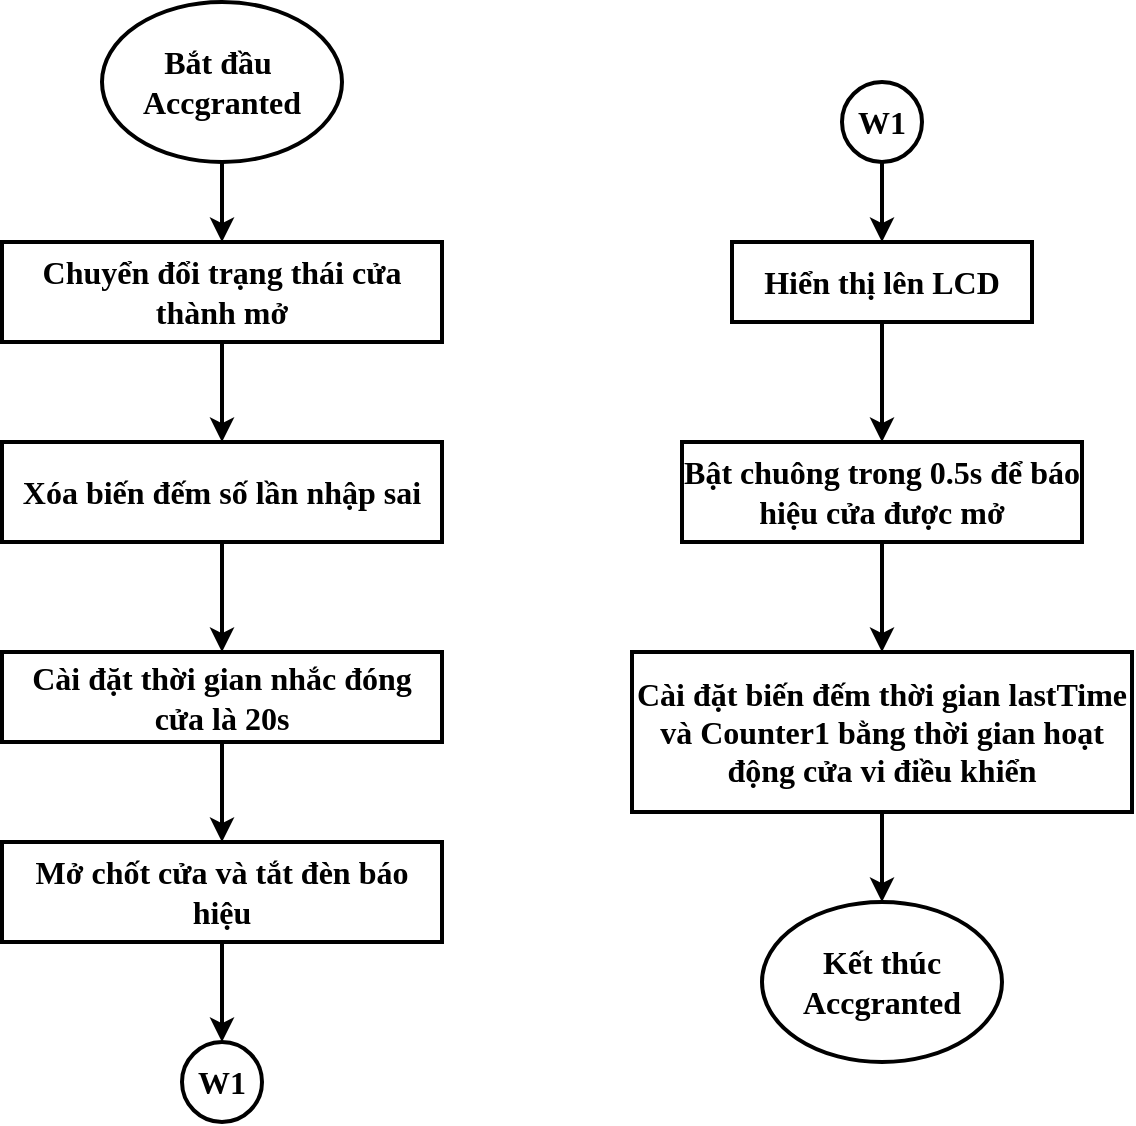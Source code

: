 <mxfile version="21.1.2" type="device" pages="6">
  <diagram name="AccessGrant" id="mqKy1yMQyEjLKMOrxSbs">
    <mxGraphModel dx="1036" dy="606" grid="1" gridSize="10" guides="1" tooltips="1" connect="1" arrows="1" fold="1" page="1" pageScale="1" pageWidth="850" pageHeight="1100" math="0" shadow="0">
      <root>
        <mxCell id="0" />
        <mxCell id="1" parent="0" />
        <mxCell id="lAgY4NZdl89zAqGQFvKA-11" value="" style="edgeStyle=orthogonalEdgeStyle;rounded=0;orthogonalLoop=1;jettySize=auto;html=1;strokeWidth=2;fontStyle=1;fontFamily=Times New Roman;fontSize=16;align=center;" parent="1" source="lAgY4NZdl89zAqGQFvKA-2" target="lAgY4NZdl89zAqGQFvKA-3" edge="1">
          <mxGeometry relative="1" as="geometry" />
        </mxCell>
        <mxCell id="lAgY4NZdl89zAqGQFvKA-2" value="Bắt đầu&amp;nbsp;&lt;br style=&quot;font-size: 16px;&quot;&gt;Accgranted" style="ellipse;whiteSpace=wrap;html=1;strokeWidth=2;fontStyle=1;fontFamily=Times New Roman;fontSize=16;align=center;" parent="1" vertex="1">
          <mxGeometry x="460" y="60" width="120" height="80" as="geometry" />
        </mxCell>
        <mxCell id="lAgY4NZdl89zAqGQFvKA-12" value="" style="edgeStyle=orthogonalEdgeStyle;rounded=0;orthogonalLoop=1;jettySize=auto;html=1;strokeWidth=2;fontStyle=1;fontFamily=Times New Roman;fontSize=16;align=center;" parent="1" source="lAgY4NZdl89zAqGQFvKA-3" target="lAgY4NZdl89zAqGQFvKA-4" edge="1">
          <mxGeometry relative="1" as="geometry" />
        </mxCell>
        <mxCell id="lAgY4NZdl89zAqGQFvKA-3" value="&lt;div style=&quot;font-size: 16px;&quot;&gt;&lt;span style=&quot;background-color: initial; font-size: 16px;&quot;&gt;Chuyển đổi trạng thái cửa thành mở&lt;/span&gt;&lt;/div&gt;" style="rounded=0;whiteSpace=wrap;html=1;strokeWidth=2;fontStyle=1;fontFamily=Times New Roman;fontSize=16;align=center;" parent="1" vertex="1">
          <mxGeometry x="410" y="180" width="220" height="50" as="geometry" />
        </mxCell>
        <mxCell id="lAgY4NZdl89zAqGQFvKA-13" value="" style="edgeStyle=orthogonalEdgeStyle;rounded=0;orthogonalLoop=1;jettySize=auto;html=1;strokeWidth=2;fontStyle=1;fontFamily=Times New Roman;fontSize=16;align=center;" parent="1" source="lAgY4NZdl89zAqGQFvKA-4" target="lAgY4NZdl89zAqGQFvKA-5" edge="1">
          <mxGeometry relative="1" as="geometry" />
        </mxCell>
        <mxCell id="lAgY4NZdl89zAqGQFvKA-4" value="Xóa biến đếm số lần nhập sai" style="rounded=0;whiteSpace=wrap;html=1;strokeWidth=2;fontStyle=1;fontFamily=Times New Roman;fontSize=16;align=center;" parent="1" vertex="1">
          <mxGeometry x="410" y="280" width="220" height="50" as="geometry" />
        </mxCell>
        <mxCell id="lAgY4NZdl89zAqGQFvKA-14" value="" style="edgeStyle=orthogonalEdgeStyle;rounded=0;orthogonalLoop=1;jettySize=auto;html=1;strokeWidth=2;fontStyle=1;fontFamily=Times New Roman;fontSize=16;align=center;" parent="1" source="lAgY4NZdl89zAqGQFvKA-5" target="lAgY4NZdl89zAqGQFvKA-6" edge="1">
          <mxGeometry relative="1" as="geometry" />
        </mxCell>
        <mxCell id="lAgY4NZdl89zAqGQFvKA-5" value="Cài đặt thời gian nhắc đóng cửa là 20s" style="rounded=0;whiteSpace=wrap;html=1;strokeWidth=2;fontStyle=1;fontFamily=Times New Roman;fontSize=16;align=center;" parent="1" vertex="1">
          <mxGeometry x="410" y="385" width="220" height="45" as="geometry" />
        </mxCell>
        <mxCell id="lAgY4NZdl89zAqGQFvKA-15" style="edgeStyle=orthogonalEdgeStyle;rounded=0;orthogonalLoop=1;jettySize=auto;html=1;exitX=0.5;exitY=1;exitDx=0;exitDy=0;strokeWidth=2;fontStyle=1;fontFamily=Times New Roman;fontSize=16;align=center;" parent="1" source="lAgY4NZdl89zAqGQFvKA-6" edge="1">
          <mxGeometry relative="1" as="geometry">
            <mxPoint x="520" y="580" as="targetPoint" />
          </mxGeometry>
        </mxCell>
        <mxCell id="lAgY4NZdl89zAqGQFvKA-6" value="Mở chốt cửa và tắt đèn báo hiệu" style="rounded=0;whiteSpace=wrap;html=1;strokeWidth=2;fontStyle=1;fontFamily=Times New Roman;fontSize=16;align=center;" parent="1" vertex="1">
          <mxGeometry x="410" y="480" width="220" height="50" as="geometry" />
        </mxCell>
        <mxCell id="lAgY4NZdl89zAqGQFvKA-16" value="" style="edgeStyle=orthogonalEdgeStyle;rounded=0;orthogonalLoop=1;jettySize=auto;html=1;strokeWidth=2;fontStyle=1;fontFamily=Times New Roman;fontSize=16;align=center;" parent="1" source="lAgY4NZdl89zAqGQFvKA-7" target="lAgY4NZdl89zAqGQFvKA-8" edge="1">
          <mxGeometry relative="1" as="geometry" />
        </mxCell>
        <mxCell id="lAgY4NZdl89zAqGQFvKA-7" value="Hiển thị lên LCD" style="rounded=0;whiteSpace=wrap;html=1;strokeWidth=2;fontStyle=1;fontFamily=Times New Roman;fontSize=16;align=center;" parent="1" vertex="1">
          <mxGeometry x="775" y="180" width="150" height="40" as="geometry" />
        </mxCell>
        <mxCell id="lAgY4NZdl89zAqGQFvKA-17" value="" style="edgeStyle=orthogonalEdgeStyle;rounded=0;orthogonalLoop=1;jettySize=auto;html=1;strokeWidth=2;fontStyle=1;fontFamily=Times New Roman;fontSize=16;align=center;" parent="1" source="lAgY4NZdl89zAqGQFvKA-8" target="lAgY4NZdl89zAqGQFvKA-9" edge="1">
          <mxGeometry relative="1" as="geometry" />
        </mxCell>
        <mxCell id="lAgY4NZdl89zAqGQFvKA-8" value="Bật chuông trong 0.5s để báo hiệu cửa được mở" style="rounded=0;whiteSpace=wrap;html=1;strokeWidth=2;fontStyle=1;fontFamily=Times New Roman;fontSize=16;align=center;" parent="1" vertex="1">
          <mxGeometry x="750" y="280" width="200" height="50" as="geometry" />
        </mxCell>
        <mxCell id="lAgY4NZdl89zAqGQFvKA-18" value="" style="edgeStyle=orthogonalEdgeStyle;rounded=0;orthogonalLoop=1;jettySize=auto;html=1;strokeWidth=2;fontStyle=1;fontFamily=Times New Roman;fontSize=16;align=center;" parent="1" source="lAgY4NZdl89zAqGQFvKA-9" target="lAgY4NZdl89zAqGQFvKA-10" edge="1">
          <mxGeometry relative="1" as="geometry" />
        </mxCell>
        <mxCell id="lAgY4NZdl89zAqGQFvKA-9" value="Cài đặt biến đếm thời gian lastTime và Counter1 bằng thời gian hoạt động cửa vi điều khiển" style="rounded=0;whiteSpace=wrap;html=1;strokeWidth=2;fontStyle=1;fontFamily=Times New Roman;fontSize=16;align=center;" parent="1" vertex="1">
          <mxGeometry x="725" y="385" width="250" height="80" as="geometry" />
        </mxCell>
        <mxCell id="lAgY4NZdl89zAqGQFvKA-10" value="Kết thúc&lt;br style=&quot;font-size: 16px;&quot;&gt;Accgranted" style="ellipse;whiteSpace=wrap;html=1;strokeWidth=2;fontStyle=1;fontFamily=Times New Roman;fontSize=16;align=center;" parent="1" vertex="1">
          <mxGeometry x="790" y="510" width="120" height="80" as="geometry" />
        </mxCell>
        <mxCell id="lAgY4NZdl89zAqGQFvKA-20" value="W1" style="ellipse;whiteSpace=wrap;html=1;aspect=fixed;strokeWidth=2;fontStyle=1;fontFamily=Times New Roman;fontSize=16;align=center;" parent="1" vertex="1">
          <mxGeometry x="500" y="580" width="40" height="40" as="geometry" />
        </mxCell>
        <mxCell id="lAgY4NZdl89zAqGQFvKA-22" value="" style="edgeStyle=orthogonalEdgeStyle;rounded=0;orthogonalLoop=1;jettySize=auto;html=1;strokeWidth=2;fontStyle=1;fontFamily=Times New Roman;fontSize=16;align=center;" parent="1" source="lAgY4NZdl89zAqGQFvKA-21" target="lAgY4NZdl89zAqGQFvKA-7" edge="1">
          <mxGeometry relative="1" as="geometry" />
        </mxCell>
        <mxCell id="lAgY4NZdl89zAqGQFvKA-21" value="W1" style="ellipse;whiteSpace=wrap;html=1;aspect=fixed;strokeWidth=2;fontStyle=1;fontFamily=Times New Roman;fontSize=16;align=center;" parent="1" vertex="1">
          <mxGeometry x="830" y="100" width="40" height="40" as="geometry" />
        </mxCell>
      </root>
    </mxGraphModel>
  </diagram>
  <diagram id="d-_DGoGUjPLqJ_bhWs_G" name="AccessDeny">
    <mxGraphModel dx="1036" dy="606" grid="1" gridSize="10" guides="1" tooltips="1" connect="1" arrows="1" fold="1" page="1" pageScale="1" pageWidth="850" pageHeight="1100" math="0" shadow="0">
      <root>
        <mxCell id="0" />
        <mxCell id="1" parent="0" />
        <mxCell id="irNOe22guayTytBsnzFe-1" value="" style="edgeStyle=orthogonalEdgeStyle;rounded=0;orthogonalLoop=1;jettySize=auto;html=1;strokeWidth=2;fontStyle=1;fontFamily=Times New Roman;fontSize=16;align=center;" parent="1" source="irNOe22guayTytBsnzFe-2" target="irNOe22guayTytBsnzFe-4" edge="1">
          <mxGeometry relative="1" as="geometry" />
        </mxCell>
        <mxCell id="irNOe22guayTytBsnzFe-2" value="Bắt đầu&amp;nbsp;&lt;br style=&quot;font-size: 16px;&quot;&gt;Accdenied" style="ellipse;whiteSpace=wrap;html=1;strokeWidth=2;fontStyle=1;fontFamily=Times New Roman;fontSize=16;align=center;" parent="1" vertex="1">
          <mxGeometry x="460" y="60" width="120" height="80" as="geometry" />
        </mxCell>
        <mxCell id="irNOe22guayTytBsnzFe-3" value="" style="edgeStyle=orthogonalEdgeStyle;rounded=0;orthogonalLoop=1;jettySize=auto;html=1;strokeWidth=2;fontStyle=1;fontFamily=Times New Roman;fontSize=16;align=center;" parent="1" source="irNOe22guayTytBsnzFe-4" target="irNOe22guayTytBsnzFe-6" edge="1">
          <mxGeometry relative="1" as="geometry" />
        </mxCell>
        <mxCell id="irNOe22guayTytBsnzFe-4" value="&lt;div style=&quot;font-size: 16px;&quot;&gt;&lt;span style=&quot;background-color: initial; font-size: 16px;&quot;&gt;Tăng biến đếm số lần nhập sai&lt;/span&gt;&lt;/div&gt;" style="rounded=0;whiteSpace=wrap;html=1;strokeWidth=2;fontStyle=1;fontFamily=Times New Roman;fontSize=16;align=center;" parent="1" vertex="1">
          <mxGeometry x="410" y="180" width="220" height="50" as="geometry" />
        </mxCell>
        <mxCell id="irNOe22guayTytBsnzFe-5" value="" style="edgeStyle=orthogonalEdgeStyle;rounded=0;orthogonalLoop=1;jettySize=auto;html=1;strokeWidth=2;fontStyle=1;fontFamily=Times New Roman;fontSize=16;align=center;" parent="1" source="irNOe22guayTytBsnzFe-6" target="irNOe22guayTytBsnzFe-8" edge="1">
          <mxGeometry relative="1" as="geometry" />
        </mxCell>
        <mxCell id="irNOe22guayTytBsnzFe-6" value="Hiển thị lên LCD trạng thái &quot;nhập sai&quot;" style="rounded=0;whiteSpace=wrap;html=1;strokeWidth=2;fontStyle=1;fontFamily=Times New Roman;fontSize=16;align=center;" parent="1" vertex="1">
          <mxGeometry x="410" y="280" width="220" height="50" as="geometry" />
        </mxCell>
        <mxCell id="irNOe22guayTytBsnzFe-7" value="" style="edgeStyle=orthogonalEdgeStyle;rounded=0;orthogonalLoop=1;jettySize=auto;html=1;strokeWidth=2;fontStyle=1;fontFamily=Times New Roman;fontSize=16;align=center;" parent="1" source="irNOe22guayTytBsnzFe-8" edge="1">
          <mxGeometry relative="1" as="geometry">
            <mxPoint x="520" y="480" as="targetPoint" />
          </mxGeometry>
        </mxCell>
        <mxCell id="irNOe22guayTytBsnzFe-8" value="Bật chuông 2 lần, mỗi lần 0.5s và cách nhau 0.5s/lần" style="rounded=0;whiteSpace=wrap;html=1;strokeWidth=2;fontStyle=1;fontFamily=Times New Roman;fontSize=16;align=center;" parent="1" vertex="1">
          <mxGeometry x="410" y="385" width="220" height="45" as="geometry" />
        </mxCell>
        <mxCell id="irNOe22guayTytBsnzFe-24" value="" style="edgeStyle=orthogonalEdgeStyle;rounded=0;orthogonalLoop=1;jettySize=auto;html=1;fontFamily=Times New Roman;fontStyle=1;fontSize=16;strokeWidth=2;" parent="1" source="irNOe22guayTytBsnzFe-21" target="irNOe22guayTytBsnzFe-23" edge="1">
          <mxGeometry relative="1" as="geometry" />
        </mxCell>
        <mxCell id="irNOe22guayTytBsnzFe-27" style="edgeStyle=orthogonalEdgeStyle;rounded=0;orthogonalLoop=1;jettySize=auto;html=1;exitX=1;exitY=0.5;exitDx=0;exitDy=0;fontFamily=Times New Roman;fontStyle=1;fontSize=16;strokeWidth=2;" parent="1" source="irNOe22guayTytBsnzFe-21" edge="1">
          <mxGeometry relative="1" as="geometry">
            <mxPoint x="520" y="720" as="targetPoint" />
            <Array as="points">
              <mxPoint x="710" y="530" />
              <mxPoint x="710" y="720" />
            </Array>
          </mxGeometry>
        </mxCell>
        <mxCell id="irNOe22guayTytBsnzFe-21" value="Biến đếm số lần nhập sai bằng 7" style="rhombus;whiteSpace=wrap;html=1;fontFamily=Times New Roman;fontStyle=1;fontSize=16;strokeWidth=2;" parent="1" vertex="1">
          <mxGeometry x="415" y="480" width="210" height="100" as="geometry" />
        </mxCell>
        <mxCell id="irNOe22guayTytBsnzFe-26" value="" style="edgeStyle=orthogonalEdgeStyle;rounded=0;orthogonalLoop=1;jettySize=auto;html=1;fontFamily=Times New Roman;fontStyle=1;fontSize=16;strokeWidth=2;" parent="1" source="irNOe22guayTytBsnzFe-23" target="irNOe22guayTytBsnzFe-25" edge="1">
          <mxGeometry relative="1" as="geometry" />
        </mxCell>
        <mxCell id="irNOe22guayTytBsnzFe-23" value="Cài đặt biến đếm thời gian timeWP và timeBuzzer bằng thời gian hoạt động cửa vi điều khiển" style="rounded=0;whiteSpace=wrap;html=1;strokeWidth=2;fontStyle=1;fontFamily=Times New Roman;fontSize=16;align=center;" parent="1" vertex="1">
          <mxGeometry x="395" y="620" width="250" height="80" as="geometry" />
        </mxCell>
        <mxCell id="irNOe22guayTytBsnzFe-25" value="Kết thúc&amp;nbsp;&lt;br style=&quot;font-size: 16px;&quot;&gt;Accdenied" style="ellipse;whiteSpace=wrap;html=1;strokeWidth=2;fontStyle=1;fontFamily=Times New Roman;fontSize=16;align=center;" parent="1" vertex="1">
          <mxGeometry x="460" y="740" width="120" height="80" as="geometry" />
        </mxCell>
        <mxCell id="irNOe22guayTytBsnzFe-28" value="Sai" style="text;html=1;strokeColor=none;fillColor=none;align=center;verticalAlign=middle;whiteSpace=wrap;rounded=0;fontFamily=Times New Roman;fontStyle=1;fontSize=16;strokeWidth=2;" parent="1" vertex="1">
          <mxGeometry x="645" y="500" width="60" height="30" as="geometry" />
        </mxCell>
        <mxCell id="irNOe22guayTytBsnzFe-29" value="Đúng" style="text;html=1;strokeColor=none;fillColor=none;align=center;verticalAlign=middle;whiteSpace=wrap;rounded=0;fontFamily=Times New Roman;fontStyle=1;fontSize=16;strokeWidth=2;" parent="1" vertex="1">
          <mxGeometry x="530" y="580" width="60" height="30" as="geometry" />
        </mxCell>
      </root>
    </mxGraphModel>
  </diagram>
  <diagram id="SETSBOrs1YzIpb7bd1mu" name="CloseDoor">
    <mxGraphModel dx="1036" dy="606" grid="1" gridSize="10" guides="1" tooltips="1" connect="1" arrows="1" fold="1" page="1" pageScale="1" pageWidth="850" pageHeight="1100" math="0" shadow="0">
      <root>
        <mxCell id="0" />
        <mxCell id="1" parent="0" />
        <mxCell id="k5ePxlPoCrFwGS7I7qpD-1" value="" style="edgeStyle=orthogonalEdgeStyle;rounded=0;orthogonalLoop=1;jettySize=auto;html=1;strokeWidth=2;fontStyle=1;fontFamily=Times New Roman;fontSize=16;align=center;" parent="1" source="k5ePxlPoCrFwGS7I7qpD-2" target="k5ePxlPoCrFwGS7I7qpD-4" edge="1">
          <mxGeometry relative="1" as="geometry" />
        </mxCell>
        <mxCell id="k5ePxlPoCrFwGS7I7qpD-2" value="Bắt đầu&amp;nbsp;&lt;br style=&quot;font-size: 16px;&quot;&gt;Close_door" style="ellipse;whiteSpace=wrap;html=1;strokeWidth=2;fontStyle=1;fontFamily=Times New Roman;fontSize=16;align=center;" parent="1" vertex="1">
          <mxGeometry x="460" y="60" width="120" height="80" as="geometry" />
        </mxCell>
        <mxCell id="k5ePxlPoCrFwGS7I7qpD-3" value="" style="edgeStyle=orthogonalEdgeStyle;rounded=0;orthogonalLoop=1;jettySize=auto;html=1;strokeWidth=2;fontStyle=1;fontFamily=Times New Roman;fontSize=16;align=center;" parent="1" source="k5ePxlPoCrFwGS7I7qpD-4" target="k5ePxlPoCrFwGS7I7qpD-6" edge="1">
          <mxGeometry relative="1" as="geometry" />
        </mxCell>
        <mxCell id="k5ePxlPoCrFwGS7I7qpD-4" value="&lt;div style=&quot;font-size: 16px;&quot;&gt;&lt;span style=&quot;background-color: initial; font-size: 16px;&quot;&gt;Chuyển đổi trạng thái cửa thành đóng&lt;/span&gt;&lt;/div&gt;" style="rounded=0;whiteSpace=wrap;html=1;strokeWidth=2;fontStyle=1;fontFamily=Times New Roman;fontSize=16;align=center;" parent="1" vertex="1">
          <mxGeometry x="410" y="180" width="220" height="50" as="geometry" />
        </mxCell>
        <mxCell id="k5ePxlPoCrFwGS7I7qpD-5" value="" style="edgeStyle=orthogonalEdgeStyle;rounded=0;orthogonalLoop=1;jettySize=auto;html=1;strokeWidth=2;fontStyle=1;fontFamily=Times New Roman;fontSize=16;align=center;" parent="1" source="k5ePxlPoCrFwGS7I7qpD-6" edge="1">
          <mxGeometry relative="1" as="geometry">
            <mxPoint x="520" y="385" as="targetPoint" />
          </mxGeometry>
        </mxCell>
        <mxCell id="k5ePxlPoCrFwGS7I7qpD-6" value="Xóa và hiển thị thời gian nhắc nhở đóng cửa lên màn hình" style="rounded=0;whiteSpace=wrap;html=1;strokeWidth=2;fontStyle=1;fontFamily=Times New Roman;fontSize=16;align=center;" parent="1" vertex="1">
          <mxGeometry x="410" y="280" width="220" height="50" as="geometry" />
        </mxCell>
        <mxCell id="k5ePxlPoCrFwGS7I7qpD-7" value="" style="edgeStyle=orthogonalEdgeStyle;rounded=0;orthogonalLoop=1;jettySize=auto;html=1;strokeWidth=2;fontStyle=1;fontFamily=Times New Roman;fontSize=16;align=center;" parent="1" edge="1">
          <mxGeometry relative="1" as="geometry">
            <mxPoint x="520" y="430" as="sourcePoint" />
            <mxPoint x="520" y="480" as="targetPoint" />
          </mxGeometry>
        </mxCell>
        <mxCell id="k5ePxlPoCrFwGS7I7qpD-9" style="edgeStyle=orthogonalEdgeStyle;rounded=0;orthogonalLoop=1;jettySize=auto;html=1;exitX=0.5;exitY=1;exitDx=0;exitDy=0;strokeWidth=2;fontStyle=1;fontFamily=Times New Roman;fontSize=16;align=center;" parent="1" edge="1">
          <mxGeometry relative="1" as="geometry">
            <mxPoint x="520" y="580" as="targetPoint" />
            <mxPoint x="520" y="530" as="sourcePoint" />
          </mxGeometry>
        </mxCell>
        <mxCell id="k5ePxlPoCrFwGS7I7qpD-20" value="Đóng chốt cửa và tắt đèn báo hiệu" style="rounded=0;whiteSpace=wrap;html=1;strokeWidth=2;fontStyle=1;fontFamily=Times New Roman;fontSize=16;align=center;" parent="1" vertex="1">
          <mxGeometry x="410" y="380" width="220" height="50" as="geometry" />
        </mxCell>
        <mxCell id="Q0ZorVb9g4yj0x8fexrF-1" value="Tắt chuông" style="rounded=0;whiteSpace=wrap;html=1;strokeWidth=2;fontStyle=1;fontFamily=Times New Roman;fontSize=16;align=center;" parent="1" vertex="1">
          <mxGeometry x="410" y="480" width="220" height="50" as="geometry" />
        </mxCell>
        <mxCell id="FKd3YaczZwx2uPGj3rtW-1" value="" style="edgeStyle=orthogonalEdgeStyle;rounded=0;orthogonalLoop=1;jettySize=auto;html=1;fontFamily=Times New Roman;fontStyle=1;fontSize=16;strokeWidth=2;" parent="1" source="FKd3YaczZwx2uPGj3rtW-3" target="FKd3YaczZwx2uPGj3rtW-5" edge="1">
          <mxGeometry relative="1" as="geometry" />
        </mxCell>
        <mxCell id="FKd3YaczZwx2uPGj3rtW-2" style="edgeStyle=orthogonalEdgeStyle;rounded=0;orthogonalLoop=1;jettySize=auto;html=1;exitX=1;exitY=0.5;exitDx=0;exitDy=0;fontFamily=Times New Roman;fontStyle=1;fontSize=16;strokeWidth=2;" parent="1" source="FKd3YaczZwx2uPGj3rtW-3" edge="1">
          <mxGeometry relative="1" as="geometry">
            <mxPoint x="520" y="820" as="targetPoint" />
            <Array as="points">
              <mxPoint x="710" y="630" />
              <mxPoint x="710" y="820" />
            </Array>
          </mxGeometry>
        </mxCell>
        <mxCell id="FKd3YaczZwx2uPGj3rtW-3" value="&amp;nbsp;Menu hiển thị &lt;br&gt;là menuAccess" style="rhombus;whiteSpace=wrap;html=1;fontFamily=Times New Roman;fontStyle=1;fontSize=16;strokeWidth=2;" parent="1" vertex="1">
          <mxGeometry x="415" y="580" width="210" height="100" as="geometry" />
        </mxCell>
        <mxCell id="FKd3YaczZwx2uPGj3rtW-4" value="" style="edgeStyle=orthogonalEdgeStyle;rounded=0;orthogonalLoop=1;jettySize=auto;html=1;fontFamily=Times New Roman;fontStyle=1;fontSize=16;strokeWidth=2;" parent="1" source="FKd3YaczZwx2uPGj3rtW-5" target="FKd3YaczZwx2uPGj3rtW-6" edge="1">
          <mxGeometry relative="1" as="geometry" />
        </mxCell>
        <mxCell id="FKd3YaczZwx2uPGj3rtW-5" value="Hiển thị trạng thái cửa là CLOSE lên LCD" style="rounded=0;whiteSpace=wrap;html=1;strokeWidth=2;fontStyle=1;fontFamily=Times New Roman;fontSize=16;align=center;" parent="1" vertex="1">
          <mxGeometry x="395" y="720" width="250" height="80" as="geometry" />
        </mxCell>
        <mxCell id="FKd3YaczZwx2uPGj3rtW-6" value="Kết thúc&lt;br style=&quot;font-size: 16px;&quot;&gt;Close_door" style="ellipse;whiteSpace=wrap;html=1;strokeWidth=2;fontStyle=1;fontFamily=Times New Roman;fontSize=16;align=center;" parent="1" vertex="1">
          <mxGeometry x="460" y="840" width="120" height="80" as="geometry" />
        </mxCell>
        <mxCell id="FKd3YaczZwx2uPGj3rtW-7" value="Sai" style="text;html=1;strokeColor=none;fillColor=none;align=center;verticalAlign=middle;whiteSpace=wrap;rounded=0;fontFamily=Times New Roman;fontStyle=1;fontSize=16;strokeWidth=2;" parent="1" vertex="1">
          <mxGeometry x="645" y="600" width="60" height="30" as="geometry" />
        </mxCell>
        <mxCell id="FKd3YaczZwx2uPGj3rtW-8" value="Đúng" style="text;html=1;strokeColor=none;fillColor=none;align=center;verticalAlign=middle;whiteSpace=wrap;rounded=0;fontFamily=Times New Roman;fontStyle=1;fontSize=16;strokeWidth=2;" parent="1" vertex="1">
          <mxGeometry x="530" y="680" width="60" height="30" as="geometry" />
        </mxCell>
      </root>
    </mxGraphModel>
  </diagram>
  <diagram id="pDVX3l6Zm8my50LXgrvU" name="WarningDoorOpen">
    <mxGraphModel dx="1036" dy="613" grid="1" gridSize="10" guides="1" tooltips="1" connect="1" arrows="1" fold="1" page="1" pageScale="1" pageWidth="850" pageHeight="1100" math="0" shadow="0">
      <root>
        <mxCell id="0" />
        <mxCell id="1" parent="0" />
        <mxCell id="vpYXmNn8UIgWF2rDKsbq-23" value="" style="edgeStyle=orthogonalEdgeStyle;rounded=0;orthogonalLoop=1;jettySize=auto;html=1;strokeWidth=2;fontStyle=1;fontFamily=Times New Roman;fontSize=16;" parent="1" source="vpYXmNn8UIgWF2rDKsbq-3" target="vpYXmNn8UIgWF2rDKsbq-4" edge="1">
          <mxGeometry relative="1" as="geometry" />
        </mxCell>
        <mxCell id="vpYXmNn8UIgWF2rDKsbq-3" value="Bắt đầu&amp;nbsp;&lt;br style=&quot;font-size: 16px;&quot;&gt;Warning_door_open" style="ellipse;whiteSpace=wrap;html=1;strokeWidth=2;fontStyle=1;fontFamily=Times New Roman;fontSize=16;" parent="1" vertex="1">
          <mxGeometry x="505" y="610" width="170" height="100" as="geometry" />
        </mxCell>
        <mxCell id="vpYXmNn8UIgWF2rDKsbq-24" value="" style="edgeStyle=orthogonalEdgeStyle;rounded=0;orthogonalLoop=1;jettySize=auto;html=1;strokeWidth=2;fontStyle=1;fontFamily=Times New Roman;fontSize=16;" parent="1" source="vpYXmNn8UIgWF2rDKsbq-4" target="vpYXmNn8UIgWF2rDKsbq-6" edge="1">
          <mxGeometry relative="1" as="geometry" />
        </mxCell>
        <mxCell id="vpYXmNn8UIgWF2rDKsbq-64" style="edgeStyle=orthogonalEdgeStyle;rounded=0;orthogonalLoop=1;jettySize=auto;html=1;exitX=1;exitY=0.5;exitDx=0;exitDy=0;strokeWidth=2;" parent="1" source="vpYXmNn8UIgWF2rDKsbq-4" edge="1">
          <mxGeometry relative="1" as="geometry">
            <mxPoint x="1120" y="1600" as="targetPoint" />
            <Array as="points">
              <mxPoint x="1170" y="800" />
              <mxPoint x="1170" y="1601" />
            </Array>
          </mxGeometry>
        </mxCell>
        <mxCell id="vpYXmNn8UIgWF2rDKsbq-4" value="Trạng thái cửa là mở" style="rhombus;whiteSpace=wrap;html=1;strokeWidth=2;fontStyle=1;fontFamily=Times New Roman;fontSize=16;" parent="1" vertex="1">
          <mxGeometry x="495" y="750" width="190" height="100" as="geometry" />
        </mxCell>
        <mxCell id="vpYXmNn8UIgWF2rDKsbq-33" style="edgeStyle=orthogonalEdgeStyle;rounded=0;orthogonalLoop=1;jettySize=auto;html=1;exitX=0;exitY=0.5;exitDx=0;exitDy=0;strokeWidth=2;fontStyle=1;fontFamily=Times New Roman;fontSize=16;entryX=0.5;entryY=0;entryDx=0;entryDy=0;" parent="1" source="vpYXmNn8UIgWF2rDKsbq-6" target="vpYXmNn8UIgWF2rDKsbq-45" edge="1">
          <mxGeometry relative="1" as="geometry">
            <mxPoint x="310" y="1040" as="targetPoint" />
          </mxGeometry>
        </mxCell>
        <mxCell id="vpYXmNn8UIgWF2rDKsbq-41" value="" style="edgeStyle=orthogonalEdgeStyle;rounded=0;orthogonalLoop=1;jettySize=auto;html=1;strokeWidth=2;fontStyle=1;fontFamily=Times New Roman;fontSize=16;" parent="1" source="vpYXmNn8UIgWF2rDKsbq-6" edge="1">
          <mxGeometry relative="1" as="geometry">
            <mxPoint x="590" y="1030" as="targetPoint" />
          </mxGeometry>
        </mxCell>
        <mxCell id="vpYXmNn8UIgWF2rDKsbq-6" value="&lt;br&gt;Thời gian nhắc đóng cửa đã đếm về 0" style="rhombus;whiteSpace=wrap;html=1;strokeWidth=2;fontStyle=1;fontFamily=Times New Roman;fontSize=16;" parent="1" vertex="1">
          <mxGeometry x="487.5" y="890" width="205" height="110" as="geometry" />
        </mxCell>
        <mxCell id="vpYXmNn8UIgWF2rDKsbq-52" value="" style="edgeStyle=orthogonalEdgeStyle;rounded=0;orthogonalLoop=1;jettySize=auto;html=1;strokeWidth=2;fontStyle=1;fontFamily=Times New Roman;fontSize=16;" parent="1" source="vpYXmNn8UIgWF2rDKsbq-7" target="vpYXmNn8UIgWF2rDKsbq-12" edge="1">
          <mxGeometry relative="1" as="geometry" />
        </mxCell>
        <mxCell id="vpYXmNn8UIgWF2rDKsbq-61" style="edgeStyle=orthogonalEdgeStyle;rounded=0;orthogonalLoop=1;jettySize=auto;html=1;exitX=1;exitY=0.5;exitDx=0;exitDy=0;strokeWidth=2;" parent="1" source="vpYXmNn8UIgWF2rDKsbq-7" edge="1">
          <mxGeometry relative="1" as="geometry">
            <mxPoint x="880" y="1600" as="targetPoint" />
            <Array as="points">
              <mxPoint x="1120" y="1080" />
              <mxPoint x="1120" y="1600" />
            </Array>
          </mxGeometry>
        </mxCell>
        <mxCell id="vpYXmNn8UIgWF2rDKsbq-7" value="Nút khẩn cấp được nhấn" style="rhombus;whiteSpace=wrap;html=1;strokeWidth=2;fontStyle=1;fontFamily=Times New Roman;fontSize=16;" parent="1" vertex="1">
          <mxGeometry x="495" y="1030" width="190" height="100" as="geometry" />
        </mxCell>
        <mxCell id="vpYXmNn8UIgWF2rDKsbq-30" value="" style="edgeStyle=orthogonalEdgeStyle;rounded=0;orthogonalLoop=1;jettySize=auto;html=1;strokeWidth=2;fontStyle=1;fontFamily=Times New Roman;fontSize=16;" parent="1" source="vpYXmNn8UIgWF2rDKsbq-12" target="vpYXmNn8UIgWF2rDKsbq-13" edge="1">
          <mxGeometry relative="1" as="geometry" />
        </mxCell>
        <mxCell id="vpYXmNn8UIgWF2rDKsbq-53" style="edgeStyle=orthogonalEdgeStyle;rounded=0;orthogonalLoop=1;jettySize=auto;html=1;exitX=1;exitY=0.5;exitDx=0;exitDy=0;entryX=0.5;entryY=0;entryDx=0;entryDy=0;strokeWidth=2;fontStyle=1;fontFamily=Times New Roman;fontSize=16;" parent="1" source="vpYXmNn8UIgWF2rDKsbq-12" target="vpYXmNn8UIgWF2rDKsbq-16" edge="1">
          <mxGeometry relative="1" as="geometry" />
        </mxCell>
        <mxCell id="vpYXmNn8UIgWF2rDKsbq-12" value="Thời gian hoạt động của hệ thống mililis() - Counter lớn hơn 4000" style="rhombus;whiteSpace=wrap;html=1;strokeWidth=2;fontStyle=1;fontFamily=Times New Roman;fontSize=16;" parent="1" vertex="1">
          <mxGeometry x="447.5" y="1160" width="285" height="110" as="geometry" />
        </mxCell>
        <mxCell id="vpYXmNn8UIgWF2rDKsbq-31" value="" style="edgeStyle=orthogonalEdgeStyle;rounded=0;orthogonalLoop=1;jettySize=auto;html=1;strokeWidth=2;fontStyle=1;fontFamily=Times New Roman;fontSize=16;" parent="1" source="vpYXmNn8UIgWF2rDKsbq-13" target="vpYXmNn8UIgWF2rDKsbq-15" edge="1">
          <mxGeometry relative="1" as="geometry" />
        </mxCell>
        <mxCell id="vpYXmNn8UIgWF2rDKsbq-13" value="Tắt chuông" style="rounded=0;whiteSpace=wrap;html=1;strokeWidth=2;fontStyle=1;fontFamily=Times New Roman;fontSize=16;" parent="1" vertex="1">
          <mxGeometry x="530" y="1310" width="120" height="60" as="geometry" />
        </mxCell>
        <mxCell id="PrJ2UqQCu9LQf84K9crM-7" style="edgeStyle=orthogonalEdgeStyle;rounded=0;orthogonalLoop=1;jettySize=auto;html=1;exitX=0.5;exitY=1;exitDx=0;exitDy=0;entryX=0.5;entryY=0;entryDx=0;entryDy=0;strokeWidth=2;" edge="1" parent="1" source="vpYXmNn8UIgWF2rDKsbq-15" target="PrJ2UqQCu9LQf84K9crM-2">
          <mxGeometry relative="1" as="geometry" />
        </mxCell>
        <mxCell id="vpYXmNn8UIgWF2rDKsbq-15" value="Cài đặt giá thị thời gian đếm chu kì hoạt động của chuông Counter1 = mililis()" style="rounded=0;whiteSpace=wrap;html=1;strokeWidth=2;fontStyle=1;fontFamily=Times New Roman;fontSize=16;" parent="1" vertex="1">
          <mxGeometry x="470" y="1410" width="240" height="60" as="geometry" />
        </mxCell>
        <mxCell id="vpYXmNn8UIgWF2rDKsbq-54" value="" style="edgeStyle=orthogonalEdgeStyle;rounded=0;orthogonalLoop=1;jettySize=auto;html=1;strokeWidth=2;fontStyle=1;fontFamily=Times New Roman;fontSize=16;" parent="1" source="vpYXmNn8UIgWF2rDKsbq-16" target="vpYXmNn8UIgWF2rDKsbq-17" edge="1">
          <mxGeometry relative="1" as="geometry" />
        </mxCell>
        <mxCell id="wBdKuN7KZBV8zvHsivPL-6" style="edgeStyle=orthogonalEdgeStyle;rounded=0;orthogonalLoop=1;jettySize=auto;html=1;exitX=1;exitY=0.5;exitDx=0;exitDy=0;strokeWidth=2;" parent="1" source="vpYXmNn8UIgWF2rDKsbq-16" edge="1">
          <mxGeometry relative="1" as="geometry">
            <mxPoint x="1080" y="1600" as="targetPoint" />
            <Array as="points">
              <mxPoint x="1080" y="1290" />
              <mxPoint x="1080" y="1600" />
            </Array>
          </mxGeometry>
        </mxCell>
        <mxCell id="vpYXmNn8UIgWF2rDKsbq-16" value="Thời gian hoạt động của hệ thống mililis() - Counter lớn hơn 2000" style="rhombus;whiteSpace=wrap;html=1;strokeWidth=2;fontStyle=1;fontFamily=Times New Roman;fontSize=16;" parent="1" vertex="1">
          <mxGeometry x="745" y="1240" width="280" height="100" as="geometry" />
        </mxCell>
        <mxCell id="vpYXmNn8UIgWF2rDKsbq-55" value="" style="edgeStyle=orthogonalEdgeStyle;rounded=0;orthogonalLoop=1;jettySize=auto;html=1;strokeWidth=2;fontStyle=1;fontFamily=Times New Roman;fontSize=16;" parent="1" source="vpYXmNn8UIgWF2rDKsbq-17" target="vpYXmNn8UIgWF2rDKsbq-18" edge="1">
          <mxGeometry relative="1" as="geometry" />
        </mxCell>
        <mxCell id="vpYXmNn8UIgWF2rDKsbq-17" value="Bật chuông" style="rounded=0;whiteSpace=wrap;html=1;strokeWidth=2;fontStyle=1;fontFamily=Times New Roman;fontSize=16;" parent="1" vertex="1">
          <mxGeometry x="825" y="1380" width="120" height="60" as="geometry" />
        </mxCell>
        <mxCell id="vpYXmNn8UIgWF2rDKsbq-59" style="edgeStyle=orthogonalEdgeStyle;rounded=0;orthogonalLoop=1;jettySize=auto;html=1;strokeWidth=2;fontStyle=1;fontFamily=Times New Roman;fontSize=16;" parent="1" source="vpYXmNn8UIgWF2rDKsbq-18" edge="1">
          <mxGeometry relative="1" as="geometry">
            <mxPoint x="590" y="1600" as="targetPoint" />
            <Array as="points">
              <mxPoint x="885" y="1600" />
            </Array>
          </mxGeometry>
        </mxCell>
        <mxCell id="vpYXmNn8UIgWF2rDKsbq-18" value="Cài đặt giá thị thời gian đếm chu kì hoạt động của chuông Counter1 = mililis()" style="rounded=0;whiteSpace=wrap;html=1;strokeWidth=2;fontStyle=1;fontFamily=Times New Roman;fontSize=16;" parent="1" vertex="1">
          <mxGeometry x="762.5" y="1480" width="245" height="60" as="geometry" />
        </mxCell>
        <mxCell id="vpYXmNn8UIgWF2rDKsbq-22" value="Kết thúc&amp;nbsp;&lt;br style=&quot;font-size: 16px;&quot;&gt;Warning_door_open" style="ellipse;whiteSpace=wrap;html=1;strokeWidth=2;fontStyle=1;fontFamily=Times New Roman;fontSize=16;" parent="1" vertex="1">
          <mxGeometry x="511.25" y="2020" width="157.5" height="110" as="geometry" />
        </mxCell>
        <mxCell id="vpYXmNn8UIgWF2rDKsbq-44" value="" style="edgeStyle=orthogonalEdgeStyle;rounded=0;orthogonalLoop=1;jettySize=auto;html=1;strokeWidth=2;fontStyle=1;fontFamily=Times New Roman;fontSize=16;" parent="1" source="vpYXmNn8UIgWF2rDKsbq-45" target="vpYXmNn8UIgWF2rDKsbq-47" edge="1">
          <mxGeometry relative="1" as="geometry" />
        </mxCell>
        <mxCell id="vpYXmNn8UIgWF2rDKsbq-62" style="edgeStyle=orthogonalEdgeStyle;rounded=0;orthogonalLoop=1;jettySize=auto;html=1;exitX=0;exitY=0.5;exitDx=0;exitDy=0;strokeWidth=2;" parent="1" source="vpYXmNn8UIgWF2rDKsbq-45" edge="1">
          <mxGeometry relative="1" as="geometry">
            <mxPoint x="270" y="1600" as="targetPoint" />
            <Array as="points">
              <mxPoint x="100" y="1195" />
              <mxPoint x="100" y="1600" />
            </Array>
          </mxGeometry>
        </mxCell>
        <mxCell id="vpYXmNn8UIgWF2rDKsbq-45" value="Thời gian hoạt động của hệ thống mililis() - lastTime lớn hơn 1000" style="rhombus;whiteSpace=wrap;html=1;strokeWidth=2;fontStyle=1;fontFamily=Times New Roman;fontSize=16;" parent="1" vertex="1">
          <mxGeometry x="130" y="1140" width="270" height="110" as="geometry" />
        </mxCell>
        <mxCell id="vpYXmNn8UIgWF2rDKsbq-46" value="" style="edgeStyle=orthogonalEdgeStyle;rounded=0;orthogonalLoop=1;jettySize=auto;html=1;strokeWidth=2;fontStyle=1;fontFamily=Times New Roman;fontSize=16;" parent="1" source="vpYXmNn8UIgWF2rDKsbq-47" target="vpYXmNn8UIgWF2rDKsbq-49" edge="1">
          <mxGeometry relative="1" as="geometry" />
        </mxCell>
        <mxCell id="vpYXmNn8UIgWF2rDKsbq-47" value="Trừ thời gian nhắc đóng cửa đi 1s" style="rounded=0;whiteSpace=wrap;html=1;strokeWidth=2;fontStyle=1;fontFamily=Times New Roman;fontSize=16;" parent="1" vertex="1">
          <mxGeometry x="182.5" y="1300" width="165" height="60" as="geometry" />
        </mxCell>
        <mxCell id="vpYXmNn8UIgWF2rDKsbq-48" value="" style="edgeStyle=orthogonalEdgeStyle;rounded=0;orthogonalLoop=1;jettySize=auto;html=1;strokeWidth=2;fontStyle=1;fontFamily=Times New Roman;fontSize=16;" parent="1" source="vpYXmNn8UIgWF2rDKsbq-49" target="vpYXmNn8UIgWF2rDKsbq-50" edge="1">
          <mxGeometry relative="1" as="geometry" />
        </mxCell>
        <mxCell id="vpYXmNn8UIgWF2rDKsbq-49" value="Hiển thị thời gian nhắc đóng cửa lên LCD" style="rounded=0;whiteSpace=wrap;html=1;strokeWidth=2;fontStyle=1;fontFamily=Times New Roman;fontSize=16;" parent="1" vertex="1">
          <mxGeometry x="172.5" y="1410" width="185" height="50" as="geometry" />
        </mxCell>
        <mxCell id="vpYXmNn8UIgWF2rDKsbq-57" style="edgeStyle=orthogonalEdgeStyle;rounded=0;orthogonalLoop=1;jettySize=auto;html=1;exitX=0.5;exitY=1;exitDx=0;exitDy=0;strokeWidth=2;fontStyle=1;fontFamily=Times New Roman;fontSize=16;" parent="1" source="vpYXmNn8UIgWF2rDKsbq-50" edge="1">
          <mxGeometry relative="1" as="geometry">
            <mxPoint x="590" y="1600" as="targetPoint" />
            <Array as="points">
              <mxPoint x="265" y="1600" />
            </Array>
          </mxGeometry>
        </mxCell>
        <mxCell id="vpYXmNn8UIgWF2rDKsbq-50" value="Cài đặt giá thị thời gian lastTime = mililis()" style="rounded=0;whiteSpace=wrap;html=1;strokeWidth=2;fontStyle=1;fontFamily=Times New Roman;fontSize=16;" parent="1" vertex="1">
          <mxGeometry x="177.5" y="1500" width="175" height="70" as="geometry" />
        </mxCell>
        <mxCell id="wBdKuN7KZBV8zvHsivPL-1" value="Đúng" style="text;html=1;strokeColor=none;fillColor=none;align=center;verticalAlign=middle;whiteSpace=wrap;rounded=0;fontFamily=Times New Roman;fontStyle=1;fontSize=16;strokeWidth=2;" parent="1" vertex="1">
          <mxGeometry x="590" y="850" width="60" height="30" as="geometry" />
        </mxCell>
        <mxCell id="wBdKuN7KZBV8zvHsivPL-2" value="Đúng" style="text;html=1;strokeColor=none;fillColor=none;align=center;verticalAlign=middle;whiteSpace=wrap;rounded=0;fontFamily=Times New Roman;fontStyle=1;fontSize=16;strokeWidth=2;" parent="1" vertex="1">
          <mxGeometry x="600" y="1000" width="60" height="30" as="geometry" />
        </mxCell>
        <mxCell id="wBdKuN7KZBV8zvHsivPL-3" value="Đúng" style="text;html=1;strokeColor=none;fillColor=none;align=center;verticalAlign=middle;whiteSpace=wrap;rounded=0;fontFamily=Times New Roman;fontStyle=1;fontSize=16;strokeWidth=2;" parent="1" vertex="1">
          <mxGeometry x="685" y="1050" width="60" height="30" as="geometry" />
        </mxCell>
        <mxCell id="wBdKuN7KZBV8zvHsivPL-4" value="Đúng" style="text;html=1;strokeColor=none;fillColor=none;align=center;verticalAlign=middle;whiteSpace=wrap;rounded=0;fontFamily=Times New Roman;fontStyle=1;fontSize=16;strokeWidth=2;" parent="1" vertex="1">
          <mxGeometry x="590" y="1270" width="60" height="30" as="geometry" />
        </mxCell>
        <mxCell id="wBdKuN7KZBV8zvHsivPL-5" value="Đúng" style="text;html=1;strokeColor=none;fillColor=none;align=center;verticalAlign=middle;whiteSpace=wrap;rounded=0;fontFamily=Times New Roman;fontStyle=1;fontSize=16;strokeWidth=2;" parent="1" vertex="1">
          <mxGeometry x="900" y="1340" width="60" height="30" as="geometry" />
        </mxCell>
        <mxCell id="wBdKuN7KZBV8zvHsivPL-7" value="Đúng" style="text;html=1;strokeColor=none;fillColor=none;align=center;verticalAlign=middle;whiteSpace=wrap;rounded=0;fontFamily=Times New Roman;fontStyle=1;fontSize=16;strokeWidth=2;" parent="1" vertex="1">
          <mxGeometry x="270" y="1250" width="60" height="30" as="geometry" />
        </mxCell>
        <mxCell id="bS_tWrIDqZ-6LFpxrklx-1" value="Sai" style="text;html=1;strokeColor=none;fillColor=none;align=center;verticalAlign=middle;whiteSpace=wrap;rounded=0;fontFamily=Times New Roman;fontStyle=1;fontSize=16;strokeWidth=2;" parent="1" vertex="1">
          <mxGeometry x="692.5" y="770" width="60" height="30" as="geometry" />
        </mxCell>
        <mxCell id="bS_tWrIDqZ-6LFpxrklx-2" value="Sai" style="text;html=1;strokeColor=none;fillColor=none;align=center;verticalAlign=middle;whiteSpace=wrap;rounded=0;fontFamily=Times New Roman;fontStyle=1;fontSize=16;strokeWidth=2;" parent="1" vertex="1">
          <mxGeometry x="590" y="1130" width="60" height="30" as="geometry" />
        </mxCell>
        <mxCell id="bS_tWrIDqZ-6LFpxrklx-3" value="Sai" style="text;html=1;strokeColor=none;fillColor=none;align=center;verticalAlign=middle;whiteSpace=wrap;rounded=0;fontFamily=Times New Roman;fontStyle=1;fontSize=16;strokeWidth=2;" parent="1" vertex="1">
          <mxGeometry x="410" y="910" width="60" height="30" as="geometry" />
        </mxCell>
        <mxCell id="bS_tWrIDqZ-6LFpxrklx-4" value="Sai" style="text;html=1;strokeColor=none;fillColor=none;align=center;verticalAlign=middle;whiteSpace=wrap;rounded=0;fontFamily=Times New Roman;fontStyle=1;fontSize=16;strokeWidth=2;" parent="1" vertex="1">
          <mxGeometry x="415" y="1650" width="60" height="30" as="geometry" />
        </mxCell>
        <mxCell id="bS_tWrIDqZ-6LFpxrklx-5" value="Sai" style="text;html=1;strokeColor=none;fillColor=none;align=center;verticalAlign=middle;whiteSpace=wrap;rounded=0;fontFamily=Times New Roman;fontStyle=1;fontSize=16;strokeWidth=2;" parent="1" vertex="1">
          <mxGeometry x="80" y="1160" width="60" height="30" as="geometry" />
        </mxCell>
        <mxCell id="bS_tWrIDqZ-6LFpxrklx-6" value="Sai" style="text;html=1;strokeColor=none;fillColor=none;align=center;verticalAlign=middle;whiteSpace=wrap;rounded=0;fontFamily=Times New Roman;fontStyle=1;fontSize=16;strokeWidth=2;" parent="1" vertex="1">
          <mxGeometry x="1025" y="1260" width="60" height="30" as="geometry" />
        </mxCell>
        <mxCell id="PrJ2UqQCu9LQf84K9crM-1" value="" style="edgeStyle=orthogonalEdgeStyle;rounded=0;orthogonalLoop=1;jettySize=auto;html=1;strokeWidth=2;fontStyle=1;fontFamily=Times New Roman;fontSize=16;" edge="1" parent="1" source="PrJ2UqQCu9LQf84K9crM-2" target="PrJ2UqQCu9LQf84K9crM-4">
          <mxGeometry relative="1" as="geometry" />
        </mxCell>
        <mxCell id="PrJ2UqQCu9LQf84K9crM-9" style="edgeStyle=orthogonalEdgeStyle;rounded=0;orthogonalLoop=1;jettySize=auto;html=1;exitX=0;exitY=0.5;exitDx=0;exitDy=0;strokeWidth=2;" edge="1" parent="1" source="PrJ2UqQCu9LQf84K9crM-2">
          <mxGeometry relative="1" as="geometry">
            <mxPoint x="590" y="1990.8" as="targetPoint" />
            <Array as="points">
              <mxPoint x="420" y="1680" />
              <mxPoint x="420" y="1991" />
            </Array>
          </mxGeometry>
        </mxCell>
        <mxCell id="PrJ2UqQCu9LQf84K9crM-2" value="Trạng thái cảm biến door chuyển từ HIGH sang LOW" style="rhombus;whiteSpace=wrap;html=1;strokeWidth=2;fontStyle=1;fontFamily=Times New Roman;fontSize=16;" vertex="1" parent="1">
          <mxGeometry x="475" y="1630" width="230" height="100" as="geometry" />
        </mxCell>
        <mxCell id="PrJ2UqQCu9LQf84K9crM-3" value="" style="edgeStyle=orthogonalEdgeStyle;rounded=0;orthogonalLoop=1;jettySize=auto;html=1;strokeWidth=2;fontStyle=1;fontFamily=Times New Roman;fontSize=16;" edge="1" parent="1" source="PrJ2UqQCu9LQf84K9crM-4" target="PrJ2UqQCu9LQf84K9crM-5">
          <mxGeometry relative="1" as="geometry" />
        </mxCell>
        <mxCell id="PrJ2UqQCu9LQf84K9crM-4" value="Thời gian nhắc đóng cửa được cài đặt bằng 0" style="rounded=0;whiteSpace=wrap;html=1;strokeWidth=2;fontStyle=1;fontFamily=Times New Roman;fontSize=16;" vertex="1" parent="1">
          <mxGeometry x="505" y="1790" width="170" height="70" as="geometry" />
        </mxCell>
        <mxCell id="PrJ2UqQCu9LQf84K9crM-8" style="edgeStyle=orthogonalEdgeStyle;rounded=0;orthogonalLoop=1;jettySize=auto;html=1;exitX=0.5;exitY=1;exitDx=0;exitDy=0;strokeWidth=2;" edge="1" parent="1" source="PrJ2UqQCu9LQf84K9crM-5" target="vpYXmNn8UIgWF2rDKsbq-22">
          <mxGeometry relative="1" as="geometry" />
        </mxCell>
        <mxCell id="PrJ2UqQCu9LQf84K9crM-5" value="Thực hiện hàm CloseDoor&amp;nbsp;" style="shape=process;whiteSpace=wrap;html=1;backgroundOutline=1;strokeWidth=2;fontStyle=1;fontFamily=Times New Roman;fontSize=16;" vertex="1" parent="1">
          <mxGeometry x="485" y="1900" width="210" height="60" as="geometry" />
        </mxCell>
        <mxCell id="PrJ2UqQCu9LQf84K9crM-6" value="Đúng" style="text;html=1;strokeColor=none;fillColor=none;align=center;verticalAlign=middle;whiteSpace=wrap;rounded=0;fontFamily=Times New Roman;fontStyle=1;fontSize=16;strokeWidth=2;" vertex="1" parent="1">
          <mxGeometry x="590" y="1750" width="60" height="30" as="geometry" />
        </mxCell>
      </root>
    </mxGraphModel>
  </diagram>
  <diagram id="P-ci03rqE8moKBC7wToB" name="WarningWrongPass">
    <mxGraphModel dx="1036" dy="1706" grid="1" gridSize="10" guides="1" tooltips="1" connect="1" arrows="1" fold="1" page="1" pageScale="1" pageWidth="850" pageHeight="1100" math="0" shadow="0">
      <root>
        <mxCell id="0" />
        <mxCell id="1" parent="0" />
        <mxCell id="cFY1Mjbkb3mzbf43itfm-1" value="" style="edgeStyle=orthogonalEdgeStyle;rounded=0;orthogonalLoop=1;jettySize=auto;html=1;strokeWidth=2;fontSize=16;fontFamily=Times New Roman;fontStyle=1" parent="1" source="AO1hrLe7BG-UyAdugGWh-2" target="AO1hrLe7BG-UyAdugGWh-3" edge="1">
          <mxGeometry relative="1" as="geometry" />
        </mxCell>
        <mxCell id="AO1hrLe7BG-UyAdugGWh-2" value="Bắt đầu&amp;nbsp;&lt;br style=&quot;font-size: 16px;&quot;&gt;Warning_wrongPass" style="ellipse;whiteSpace=wrap;html=1;strokeWidth=2;fontSize=16;fontFamily=Times New Roman;fontStyle=1" parent="1" vertex="1">
          <mxGeometry x="565" y="-20" width="170" height="80" as="geometry" />
        </mxCell>
        <mxCell id="cFY1Mjbkb3mzbf43itfm-2" value="" style="edgeStyle=orthogonalEdgeStyle;rounded=0;orthogonalLoop=1;jettySize=auto;html=1;strokeWidth=2;fontSize=16;fontFamily=Times New Roman;fontStyle=1" parent="1" source="AO1hrLe7BG-UyAdugGWh-3" target="AO1hrLe7BG-UyAdugGWh-4" edge="1">
          <mxGeometry relative="1" as="geometry" />
        </mxCell>
        <mxCell id="cFY1Mjbkb3mzbf43itfm-15" style="edgeStyle=orthogonalEdgeStyle;rounded=0;orthogonalLoop=1;jettySize=auto;html=1;exitX=0;exitY=0.5;exitDx=0;exitDy=0;strokeWidth=2;fontSize=16;fontFamily=Times New Roman;fontStyle=1" parent="1" source="AO1hrLe7BG-UyAdugGWh-3" edge="1">
          <mxGeometry relative="1" as="geometry">
            <mxPoint x="650" y="770" as="targetPoint" />
            <Array as="points">
              <mxPoint x="450" y="165" />
              <mxPoint x="450" y="770" />
            </Array>
          </mxGeometry>
        </mxCell>
        <mxCell id="AO1hrLe7BG-UyAdugGWh-3" value="Số lần nhập sai lớn hơn hoặc bằng &lt;br style=&quot;font-size: 16px;&quot;&gt;số lần tối đa được cho phép và nút khẩn cấp chưa được bật&amp;nbsp;" style="rhombus;whiteSpace=wrap;html=1;strokeWidth=2;fontSize=16;fontFamily=Times New Roman;fontStyle=1" parent="1" vertex="1">
          <mxGeometry x="495.63" y="90" width="308.75" height="150" as="geometry" />
        </mxCell>
        <mxCell id="cFY1Mjbkb3mzbf43itfm-3" value="" style="edgeStyle=orthogonalEdgeStyle;rounded=0;orthogonalLoop=1;jettySize=auto;html=1;strokeWidth=2;fontSize=16;fontFamily=Times New Roman;fontStyle=1" parent="1" source="AO1hrLe7BG-UyAdugGWh-4" target="AO1hrLe7BG-UyAdugGWh-5" edge="1">
          <mxGeometry relative="1" as="geometry" />
        </mxCell>
        <mxCell id="cFY1Mjbkb3mzbf43itfm-6" style="edgeStyle=orthogonalEdgeStyle;rounded=0;orthogonalLoop=1;jettySize=auto;html=1;exitX=1;exitY=0.5;exitDx=0;exitDy=0;entryX=0.5;entryY=0;entryDx=0;entryDy=0;strokeWidth=2;fontSize=16;fontFamily=Times New Roman;fontStyle=1" parent="1" source="AO1hrLe7BG-UyAdugGWh-4" target="AO1hrLe7BG-UyAdugGWh-8" edge="1">
          <mxGeometry relative="1" as="geometry" />
        </mxCell>
        <mxCell id="AO1hrLe7BG-UyAdugGWh-4" value="Thời gian hoạt động của hệ thống mililis() - timeWP thời gian chuông báo động nhập sai mật khẩu lớn hơn hoặc bằng 60s" style="rhombus;whiteSpace=wrap;html=1;strokeWidth=2;fontSize=16;fontFamily=Times New Roman;fontStyle=1" parent="1" vertex="1">
          <mxGeometry x="480.63" y="290" width="338.75" height="130" as="geometry" />
        </mxCell>
        <mxCell id="cFY1Mjbkb3mzbf43itfm-4" value="" style="edgeStyle=orthogonalEdgeStyle;rounded=0;orthogonalLoop=1;jettySize=auto;html=1;strokeWidth=2;fontSize=16;fontFamily=Times New Roman;fontStyle=1" parent="1" source="AO1hrLe7BG-UyAdugGWh-5" target="AO1hrLe7BG-UyAdugGWh-6" edge="1">
          <mxGeometry relative="1" as="geometry" />
        </mxCell>
        <mxCell id="AO1hrLe7BG-UyAdugGWh-5" value="Reset lại số lần nhập sai là 0" style="rounded=0;whiteSpace=wrap;html=1;strokeWidth=2;fontSize=16;fontFamily=Times New Roman;fontStyle=1" parent="1" vertex="1">
          <mxGeometry x="590" y="475" width="120" height="60" as="geometry" />
        </mxCell>
        <mxCell id="AO1hrLe7BG-UyAdugGWh-6" value="Tắt chuông" style="rounded=0;whiteSpace=wrap;html=1;strokeWidth=2;fontSize=16;fontFamily=Times New Roman;fontStyle=1" parent="1" vertex="1">
          <mxGeometry x="590" y="630" width="120" height="60" as="geometry" />
        </mxCell>
        <mxCell id="cFY1Mjbkb3mzbf43itfm-12" value="" style="edgeStyle=orthogonalEdgeStyle;rounded=0;orthogonalLoop=1;jettySize=auto;html=1;exitX=0.5;exitY=1;exitDx=0;exitDy=0;strokeWidth=2;fontSize=16;fontFamily=Times New Roman;fontStyle=1" parent="1" source="AO1hrLe7BG-UyAdugGWh-6" target="cFY1Mjbkb3mzbf43itfm-11" edge="1">
          <mxGeometry relative="1" as="geometry">
            <mxPoint x="650" y="730" as="sourcePoint" />
          </mxGeometry>
        </mxCell>
        <mxCell id="cFY1Mjbkb3mzbf43itfm-7" style="edgeStyle=orthogonalEdgeStyle;rounded=0;orthogonalLoop=1;jettySize=auto;html=1;exitX=1;exitY=0.5;exitDx=0;exitDy=0;entryX=0.5;entryY=0;entryDx=0;entryDy=0;strokeWidth=2;fontSize=16;fontFamily=Times New Roman;fontStyle=1" parent="1" source="AO1hrLe7BG-UyAdugGWh-8" target="AO1hrLe7BG-UyAdugGWh-12" edge="1">
          <mxGeometry relative="1" as="geometry" />
        </mxCell>
        <mxCell id="cFY1Mjbkb3mzbf43itfm-9" value="" style="edgeStyle=orthogonalEdgeStyle;rounded=0;orthogonalLoop=1;jettySize=auto;html=1;strokeWidth=2;fontSize=16;fontFamily=Times New Roman;fontStyle=1" parent="1" source="AO1hrLe7BG-UyAdugGWh-8" target="AO1hrLe7BG-UyAdugGWh-9" edge="1">
          <mxGeometry relative="1" as="geometry" />
        </mxCell>
        <mxCell id="AO1hrLe7BG-UyAdugGWh-8" value="Thời gian hoạt động của hệ thống mililis() - timeBuzzer lớn hơn 8000" style="rhombus;whiteSpace=wrap;html=1;strokeWidth=2;fontSize=16;fontFamily=Times New Roman;fontStyle=1" parent="1" vertex="1">
          <mxGeometry x="812.5" y="390" width="255" height="100" as="geometry" />
        </mxCell>
        <mxCell id="cFY1Mjbkb3mzbf43itfm-10" value="" style="edgeStyle=orthogonalEdgeStyle;rounded=0;orthogonalLoop=1;jettySize=auto;html=1;strokeWidth=2;fontSize=16;fontFamily=Times New Roman;fontStyle=1" parent="1" source="AO1hrLe7BG-UyAdugGWh-9" target="AO1hrLe7BG-UyAdugGWh-11" edge="1">
          <mxGeometry relative="1" as="geometry" />
        </mxCell>
        <mxCell id="AO1hrLe7BG-UyAdugGWh-9" value="Tắt chuông" style="rounded=0;whiteSpace=wrap;html=1;strokeWidth=2;fontSize=16;fontFamily=Times New Roman;fontStyle=1" parent="1" vertex="1">
          <mxGeometry x="880" y="530" width="120" height="60" as="geometry" />
        </mxCell>
        <mxCell id="cFY1Mjbkb3mzbf43itfm-13" style="edgeStyle=orthogonalEdgeStyle;rounded=0;orthogonalLoop=1;jettySize=auto;html=1;exitX=0.5;exitY=1;exitDx=0;exitDy=0;strokeWidth=2;fontSize=16;fontFamily=Times New Roman;fontStyle=1" parent="1" source="AO1hrLe7BG-UyAdugGWh-11" edge="1">
          <mxGeometry relative="1" as="geometry">
            <mxPoint x="650" y="770" as="targetPoint" />
            <Array as="points">
              <mxPoint x="940" y="770" />
            </Array>
          </mxGeometry>
        </mxCell>
        <mxCell id="AO1hrLe7BG-UyAdugGWh-11" value="Cài đặt giá thị thời gian đếm chu kì hoạt động của chuông timeBuzzer = mililis()" style="rounded=0;whiteSpace=wrap;html=1;strokeWidth=2;fontSize=16;fontFamily=Times New Roman;fontStyle=1" parent="1" vertex="1">
          <mxGeometry x="835" y="635" width="210" height="70" as="geometry" />
        </mxCell>
        <mxCell id="cFY1Mjbkb3mzbf43itfm-8" value="" style="edgeStyle=orthogonalEdgeStyle;rounded=0;orthogonalLoop=1;jettySize=auto;html=1;strokeWidth=2;fontSize=16;fontFamily=Times New Roman;fontStyle=1" parent="1" source="AO1hrLe7BG-UyAdugGWh-12" target="AO1hrLe7BG-UyAdugGWh-13" edge="1">
          <mxGeometry relative="1" as="geometry" />
        </mxCell>
        <mxCell id="AO1hrLe7BG-UyAdugGWh-12" value="Thời gian hoạt động của hệ thống mililis() - timeBuzzer lớn hơn 4000" style="rhombus;whiteSpace=wrap;html=1;strokeWidth=2;fontSize=16;fontFamily=Times New Roman;fontStyle=1" parent="1" vertex="1">
          <mxGeometry x="1055" y="480" width="270" height="100" as="geometry" />
        </mxCell>
        <mxCell id="cFY1Mjbkb3mzbf43itfm-14" style="edgeStyle=orthogonalEdgeStyle;rounded=0;orthogonalLoop=1;jettySize=auto;html=1;exitX=0.5;exitY=1;exitDx=0;exitDy=0;strokeWidth=2;fontSize=16;fontFamily=Times New Roman;fontStyle=1" parent="1" source="AO1hrLe7BG-UyAdugGWh-13" edge="1">
          <mxGeometry relative="1" as="geometry">
            <mxPoint x="940" y="770" as="targetPoint" />
            <Array as="points">
              <mxPoint x="1190" y="770" />
            </Array>
          </mxGeometry>
        </mxCell>
        <mxCell id="AO1hrLe7BG-UyAdugGWh-13" value="Bật chuông" style="rounded=0;whiteSpace=wrap;html=1;strokeWidth=2;fontSize=16;fontFamily=Times New Roman;fontStyle=1" parent="1" vertex="1">
          <mxGeometry x="1130" y="640" width="120" height="60" as="geometry" />
        </mxCell>
        <mxCell id="cFY1Mjbkb3mzbf43itfm-11" value="Kết thúc&lt;br style=&quot;font-size: 16px;&quot;&gt;Warning_wrongPass" style="ellipse;whiteSpace=wrap;html=1;strokeWidth=2;fontSize=16;fontFamily=Times New Roman;fontStyle=1" parent="1" vertex="1">
          <mxGeometry x="560" y="810" width="180" height="90" as="geometry" />
        </mxCell>
        <mxCell id="G8zuN7C79nynFQPa0Auc-1" value="Đúng" style="text;html=1;strokeColor=none;fillColor=none;align=center;verticalAlign=middle;whiteSpace=wrap;rounded=0;fontFamily=Times New Roman;fontStyle=1;fontSize=16;strokeWidth=2;" parent="1" vertex="1">
          <mxGeometry x="650" y="250" width="60" height="30" as="geometry" />
        </mxCell>
        <mxCell id="G8zuN7C79nynFQPa0Auc-2" value="Đúng" style="text;html=1;strokeColor=none;fillColor=none;align=center;verticalAlign=middle;whiteSpace=wrap;rounded=0;fontFamily=Times New Roman;fontStyle=1;fontSize=16;strokeWidth=2;" parent="1" vertex="1">
          <mxGeometry x="940" y="490" width="60" height="30" as="geometry" />
        </mxCell>
        <mxCell id="G8zuN7C79nynFQPa0Auc-3" value="Đúng" style="text;html=1;strokeColor=none;fillColor=none;align=center;verticalAlign=middle;whiteSpace=wrap;rounded=0;fontFamily=Times New Roman;fontStyle=1;fontSize=16;strokeWidth=2;" parent="1" vertex="1">
          <mxGeometry x="1190" y="580" width="60" height="30" as="geometry" />
        </mxCell>
        <mxCell id="G8zuN7C79nynFQPa0Auc-4" value="Đúng" style="text;html=1;strokeColor=none;fillColor=none;align=center;verticalAlign=middle;whiteSpace=wrap;rounded=0;fontFamily=Times New Roman;fontStyle=1;fontSize=16;strokeWidth=2;" parent="1" vertex="1">
          <mxGeometry x="650" y="425" width="60" height="30" as="geometry" />
        </mxCell>
        <mxCell id="j-iVBsxJ-Xgqyc9O7BL8-1" value="Sai" style="text;html=1;strokeColor=none;fillColor=none;align=center;verticalAlign=middle;whiteSpace=wrap;rounded=0;fontFamily=Times New Roman;fontStyle=1;fontSize=16;strokeWidth=2;" parent="1" vertex="1">
          <mxGeometry x="1080" y="410" width="60" height="30" as="geometry" />
        </mxCell>
        <mxCell id="j-iVBsxJ-Xgqyc9O7BL8-2" value="Sai" style="text;html=1;strokeColor=none;fillColor=none;align=center;verticalAlign=middle;whiteSpace=wrap;rounded=0;fontFamily=Times New Roman;fontStyle=1;fontSize=16;strokeWidth=2;" parent="1" vertex="1">
          <mxGeometry x="840" y="320" width="60" height="30" as="geometry" />
        </mxCell>
        <mxCell id="j-iVBsxJ-Xgqyc9O7BL8-3" value="Sai" style="text;html=1;strokeColor=none;fillColor=none;align=center;verticalAlign=middle;whiteSpace=wrap;rounded=0;fontFamily=Times New Roman;fontStyle=1;fontSize=16;strokeWidth=2;" parent="1" vertex="1">
          <mxGeometry x="451.25" y="130" width="60" height="30" as="geometry" />
        </mxCell>
      </root>
    </mxGraphModel>
  </diagram>
  <diagram id="ST92xouZgFqyyjcWlQi9" name="EmergencyBTN">
    <mxGraphModel dx="1036" dy="606" grid="1" gridSize="10" guides="1" tooltips="1" connect="1" arrows="1" fold="1" page="1" pageScale="1" pageWidth="850" pageHeight="1100" math="0" shadow="0">
      <root>
        <mxCell id="0" />
        <mxCell id="1" parent="0" />
        <mxCell id="gCaA9DOIaHYt_X-1eHZS-7" value="" style="edgeStyle=orthogonalEdgeStyle;rounded=0;orthogonalLoop=1;jettySize=auto;html=1;fontStyle=1;fontFamily=Times New Roman;fontSize=16;strokeWidth=2;" parent="1" source="gCaA9DOIaHYt_X-1eHZS-1" target="gCaA9DOIaHYt_X-1eHZS-2" edge="1">
          <mxGeometry relative="1" as="geometry" />
        </mxCell>
        <mxCell id="gCaA9DOIaHYt_X-1eHZS-1" value="Bắt đầu&amp;nbsp;&lt;br style=&quot;font-size: 16px;&quot;&gt;emergency_btn" style="ellipse;whiteSpace=wrap;html=1;fontStyle=1;fontFamily=Times New Roman;fontSize=16;strokeWidth=2;" parent="1" vertex="1">
          <mxGeometry x="445" y="80" width="130" height="80" as="geometry" />
        </mxCell>
        <mxCell id="gCaA9DOIaHYt_X-1eHZS-8" value="" style="edgeStyle=orthogonalEdgeStyle;rounded=0;orthogonalLoop=1;jettySize=auto;html=1;fontStyle=1;fontFamily=Times New Roman;fontSize=16;strokeWidth=2;" parent="1" source="gCaA9DOIaHYt_X-1eHZS-2" target="gCaA9DOIaHYt_X-1eHZS-3" edge="1">
          <mxGeometry relative="1" as="geometry" />
        </mxCell>
        <mxCell id="gCaA9DOIaHYt_X-1eHZS-13" style="edgeStyle=orthogonalEdgeStyle;rounded=0;orthogonalLoop=1;jettySize=auto;html=1;exitX=0;exitY=0.5;exitDx=0;exitDy=0;fontStyle=1;fontFamily=Times New Roman;fontSize=16;strokeWidth=2;" parent="1" source="gCaA9DOIaHYt_X-1eHZS-2" edge="1">
          <mxGeometry relative="1" as="geometry">
            <mxPoint x="510" y="720" as="targetPoint" />
            <Array as="points">
              <mxPoint x="310" y="265" />
              <mxPoint x="310" y="720" />
            </Array>
          </mxGeometry>
        </mxCell>
        <mxCell id="gCaA9DOIaHYt_X-1eHZS-2" value="Trạng thái cửa đang mở hoặc biến&lt;br style=&quot;font-size: 16px;&quot;&gt;&amp;nbsp;đếm số lần nhập sai lớn hơn hoặc bằng giá trị được cài đặt" style="rhombus;whiteSpace=wrap;html=1;fontStyle=1;fontFamily=Times New Roman;fontSize=16;strokeWidth=2;" parent="1" vertex="1">
          <mxGeometry x="363.75" y="200" width="292.5" height="130" as="geometry" />
        </mxCell>
        <mxCell id="gCaA9DOIaHYt_X-1eHZS-9" value="" style="edgeStyle=orthogonalEdgeStyle;rounded=0;orthogonalLoop=1;jettySize=auto;html=1;fontStyle=1;fontFamily=Times New Roman;fontSize=16;strokeWidth=2;" parent="1" source="gCaA9DOIaHYt_X-1eHZS-3" target="gCaA9DOIaHYt_X-1eHZS-4" edge="1">
          <mxGeometry relative="1" as="geometry" />
        </mxCell>
        <mxCell id="gCaA9DOIaHYt_X-1eHZS-12" style="edgeStyle=orthogonalEdgeStyle;rounded=0;orthogonalLoop=1;jettySize=auto;html=1;exitX=1;exitY=0.5;exitDx=0;exitDy=0;fontStyle=1;fontFamily=Times New Roman;fontSize=16;strokeWidth=2;" parent="1" source="gCaA9DOIaHYt_X-1eHZS-3" edge="1">
          <mxGeometry relative="1" as="geometry">
            <mxPoint x="510" y="720" as="targetPoint" />
            <Array as="points">
              <mxPoint x="670" y="425" />
              <mxPoint x="670" y="720" />
            </Array>
          </mxGeometry>
        </mxCell>
        <mxCell id="gCaA9DOIaHYt_X-1eHZS-3" value="Trạng thái nút nhấn đọc về &lt;br style=&quot;font-size: 16px;&quot;&gt;là mức cao" style="rhombus;whiteSpace=wrap;html=1;fontStyle=1;fontFamily=Times New Roman;fontSize=16;strokeWidth=2;" parent="1" vertex="1">
          <mxGeometry x="405" y="370" width="210" height="110" as="geometry" />
        </mxCell>
        <mxCell id="gCaA9DOIaHYt_X-1eHZS-10" value="" style="edgeStyle=orthogonalEdgeStyle;rounded=0;orthogonalLoop=1;jettySize=auto;html=1;fontStyle=1;fontFamily=Times New Roman;fontSize=16;strokeWidth=2;" parent="1" source="gCaA9DOIaHYt_X-1eHZS-4" target="gCaA9DOIaHYt_X-1eHZS-5" edge="1">
          <mxGeometry relative="1" as="geometry" />
        </mxCell>
        <mxCell id="gCaA9DOIaHYt_X-1eHZS-4" value="Đảo trạng thái của biến lưu trạng thái nhấn nút khẩn cấp" style="rounded=0;whiteSpace=wrap;html=1;fontStyle=1;fontFamily=Times New Roman;fontSize=16;strokeWidth=2;" parent="1" vertex="1">
          <mxGeometry x="420" y="520" width="180" height="70" as="geometry" />
        </mxCell>
        <mxCell id="gCaA9DOIaHYt_X-1eHZS-11" value="" style="edgeStyle=orthogonalEdgeStyle;rounded=0;orthogonalLoop=1;jettySize=auto;html=1;fontStyle=1;fontFamily=Times New Roman;fontSize=16;strokeWidth=2;" parent="1" source="gCaA9DOIaHYt_X-1eHZS-5" target="gCaA9DOIaHYt_X-1eHZS-6" edge="1">
          <mxGeometry relative="1" as="geometry" />
        </mxCell>
        <mxCell id="gCaA9DOIaHYt_X-1eHZS-5" value="Tắt chuông" style="rounded=0;whiteSpace=wrap;html=1;fontStyle=1;fontFamily=Times New Roman;fontSize=16;strokeWidth=2;" parent="1" vertex="1">
          <mxGeometry x="450" y="630" width="120" height="60" as="geometry" />
        </mxCell>
        <mxCell id="gCaA9DOIaHYt_X-1eHZS-6" value="Kết thúc&amp;nbsp;&lt;br style=&quot;font-size: 16px;&quot;&gt;emergency_btn" style="ellipse;whiteSpace=wrap;html=1;fontStyle=1;fontFamily=Times New Roman;fontSize=16;strokeWidth=2;" parent="1" vertex="1">
          <mxGeometry x="450" y="750" width="120" height="80" as="geometry" />
        </mxCell>
        <mxCell id="LbebjrbS4n5ZeSXIp5va-1" value="Đúng" style="text;html=1;strokeColor=none;fillColor=none;align=center;verticalAlign=middle;whiteSpace=wrap;rounded=0;fontFamily=Times New Roman;fontStyle=1;fontSize=16;strokeWidth=2;" parent="1" vertex="1">
          <mxGeometry x="510" y="330" width="60" height="30" as="geometry" />
        </mxCell>
        <mxCell id="LbebjrbS4n5ZeSXIp5va-2" value="Đúng" style="text;html=1;strokeColor=none;fillColor=none;align=center;verticalAlign=middle;whiteSpace=wrap;rounded=0;fontFamily=Times New Roman;fontStyle=1;fontSize=16;strokeWidth=2;" parent="1" vertex="1">
          <mxGeometry x="510" y="480" width="60" height="30" as="geometry" />
        </mxCell>
        <mxCell id="LbebjrbS4n5ZeSXIp5va-3" value="Sai" style="text;html=1;strokeColor=none;fillColor=none;align=center;verticalAlign=middle;whiteSpace=wrap;rounded=0;fontFamily=Times New Roman;fontStyle=1;fontSize=16;strokeWidth=2;" parent="1" vertex="1">
          <mxGeometry x="615" y="390" width="60" height="30" as="geometry" />
        </mxCell>
        <mxCell id="LbebjrbS4n5ZeSXIp5va-4" value="Sai" style="text;html=1;strokeColor=none;fillColor=none;align=center;verticalAlign=middle;whiteSpace=wrap;rounded=0;fontFamily=Times New Roman;fontStyle=1;fontSize=16;strokeWidth=2;" parent="1" vertex="1">
          <mxGeometry x="310" y="230" width="60" height="30" as="geometry" />
        </mxCell>
      </root>
    </mxGraphModel>
  </diagram>
</mxfile>
